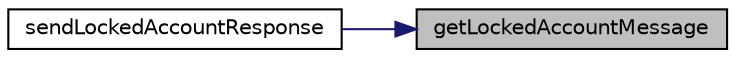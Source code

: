 digraph "getLockedAccountMessage"
{
 // LATEX_PDF_SIZE
  bgcolor="transparent";
  edge [fontname="Helvetica",fontsize="10",labelfontname="Helvetica",labelfontsize="10"];
  node [fontname="Helvetica",fontsize="10",shape=record];
  rankdir="RL";
  Node1 [label="getLockedAccountMessage",height=0.2,width=0.4,color="black", fillcolor="grey75", style="filled", fontcolor="black",tooltip="Obtiene el mensaje a mostrar para la cuenta bloqueada."];
  Node1 -> Node2 [dir="back",color="midnightblue",fontsize="10",style="solid",fontname="Helvetica"];
  Node2 [label="sendLockedAccountResponse",height=0.2,width=0.4,color="black",URL="$de/d5f/classApp_1_1Http_1_1Controllers_1_1Auth_1_1LoginController.html#a5a8ed6520ebd7ecd55d21cc531f4db36",tooltip="Obtiene la instancia de la petición del usuario bloqueado."];
}
